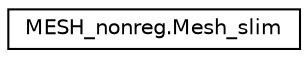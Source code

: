 digraph "Graphical Class Hierarchy"
{
  edge [fontname="Helvetica",fontsize="10",labelfontname="Helvetica",labelfontsize="10"];
  node [fontname="Helvetica",fontsize="10",shape=record];
  rankdir="LR";
  Node0 [label="MESH_nonreg.Mesh_slim",height=0.2,width=0.4,color="black", fillcolor="white", style="filled",URL="$classMESH__nonreg_1_1Mesh__slim.html"];
}
